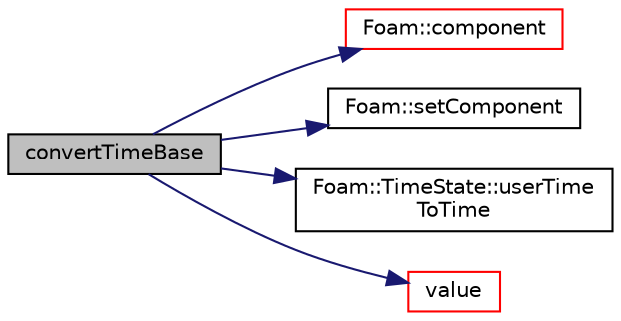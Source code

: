 digraph "convertTimeBase"
{
  bgcolor="transparent";
  edge [fontname="Helvetica",fontsize="10",labelfontname="Helvetica",labelfontsize="10"];
  node [fontname="Helvetica",fontsize="10",shape=record];
  rankdir="LR";
  Node1 [label="convertTimeBase",height=0.2,width=0.4,color="black", fillcolor="grey75", style="filled", fontcolor="black"];
  Node1 -> Node2 [color="midnightblue",fontsize="10",style="solid",fontname="Helvetica"];
  Node2 [label="Foam::component",height=0.2,width=0.4,color="red",URL="$a10733.html#a38788135ad21a6daaf3af2a761b33508"];
  Node1 -> Node3 [color="midnightblue",fontsize="10",style="solid",fontname="Helvetica"];
  Node3 [label="Foam::setComponent",height=0.2,width=0.4,color="black",URL="$a10733.html#a389e1b8ee9d4554b1c53f7add93773bd"];
  Node1 -> Node4 [color="midnightblue",fontsize="10",style="solid",fontname="Helvetica"];
  Node4 [label="Foam::TimeState::userTime\lToTime",height=0.2,width=0.4,color="black",URL="$a02617.html#a53b169b496268aa38cca7ce6ad8ff063",tooltip="Convert the user-time (e.g. CA deg) to real-time (s). "];
  Node1 -> Node5 [color="midnightblue",fontsize="10",style="solid",fontname="Helvetica"];
  Node5 [label="value",height=0.2,width=0.4,color="red",URL="$a01929.html#a11c9a322bf227de8b6c3153f0390aa52",tooltip="Return Polynomial value. "];
}
